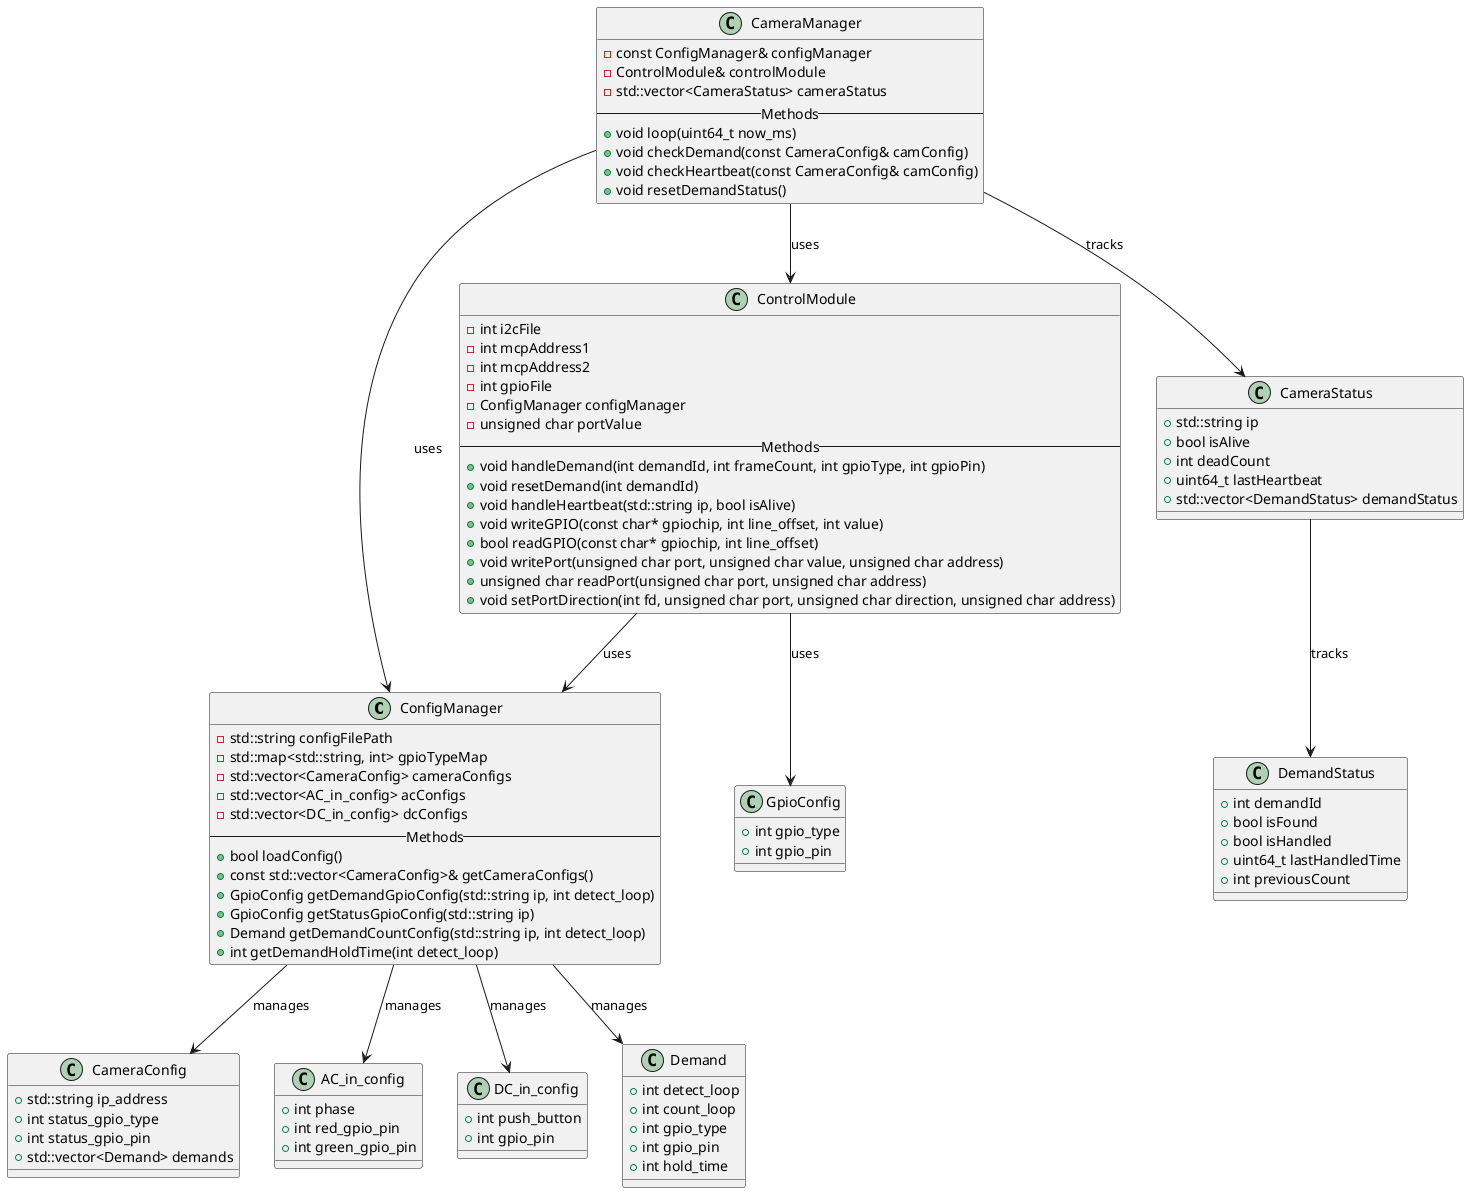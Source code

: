 @startuml

class ConfigManager {
    - std::string configFilePath
    - std::map<std::string, int> gpioTypeMap
    - std::vector<CameraConfig> cameraConfigs
    - std::vector<AC_in_config> acConfigs
    - std::vector<DC_in_config> dcConfigs
    -- Methods --
    + bool loadConfig()
    + const std::vector<CameraConfig>& getCameraConfigs()
    + GpioConfig getDemandGpioConfig(std::string ip, int detect_loop)
    + GpioConfig getStatusGpioConfig(std::string ip)
    + Demand getDemandCountConfig(std::string ip, int detect_loop)
    + int getDemandHoldTime(int detect_loop)
}

class CameraManager {
    - const ConfigManager& configManager
    - ControlModule& controlModule
    - std::vector<CameraStatus> cameraStatus
    -- Methods --
    + void loop(uint64_t now_ms)
    + void checkDemand(const CameraConfig& camConfig)
    + void checkHeartbeat(const CameraConfig& camConfig)
    + void resetDemandStatus()
}

class ControlModule {
    - int i2cFile
    - int mcpAddress1
    - int mcpAddress2
    - int gpioFile
    - ConfigManager configManager
    - unsigned char portValue
    -- Methods --
    + void handleDemand(int demandId, int frameCount, int gpioType, int gpioPin)
    + void resetDemand(int demandId)
    + void handleHeartbeat(std::string ip, bool isAlive)
    + void writeGPIO(const char* gpiochip, int line_offset, int value)
    + bool readGPIO(const char* gpiochip, int line_offset)
    + void writePort(unsigned char port, unsigned char value, unsigned char address)
    + unsigned char readPort(unsigned char port, unsigned char address)
    + void setPortDirection(int fd, unsigned char port, unsigned char direction, unsigned char address)
}

class CameraStatus {
    + std::string ip
    + bool isAlive
    + int deadCount
    + uint64_t lastHeartbeat
    + std::vector<DemandStatus> demandStatus
}

class DemandStatus {
    + int demandId
    + bool isFound
    + bool isHandled
    + uint64_t lastHandledTime
    + int previousCount
}

class CameraConfig {
    + std::string ip_address
    + int status_gpio_type
    + int status_gpio_pin
    + std::vector<Demand> demands
}

class AC_in_config {
    + int phase
    + int red_gpio_pin
    + int green_gpio_pin
}

class DC_in_config {
    + int push_button
    + int gpio_pin
}

class GpioConfig {
    + int gpio_type
    + int gpio_pin
}

class Demand {
    + int detect_loop
    + int count_loop
    + int gpio_type
    + int gpio_pin
    + int hold_time
}

ConfigManager --> CameraConfig : manages
ConfigManager --> AC_in_config : manages
ConfigManager --> DC_in_config : manages
ConfigManager --> Demand : manages
CameraManager --> ControlModule : uses
CameraManager --> ConfigManager : uses
ControlModule --> ConfigManager : uses
CameraManager --> CameraStatus : tracks
CameraStatus --> DemandStatus : tracks
ControlModule --> GpioConfig : uses

@enduml
